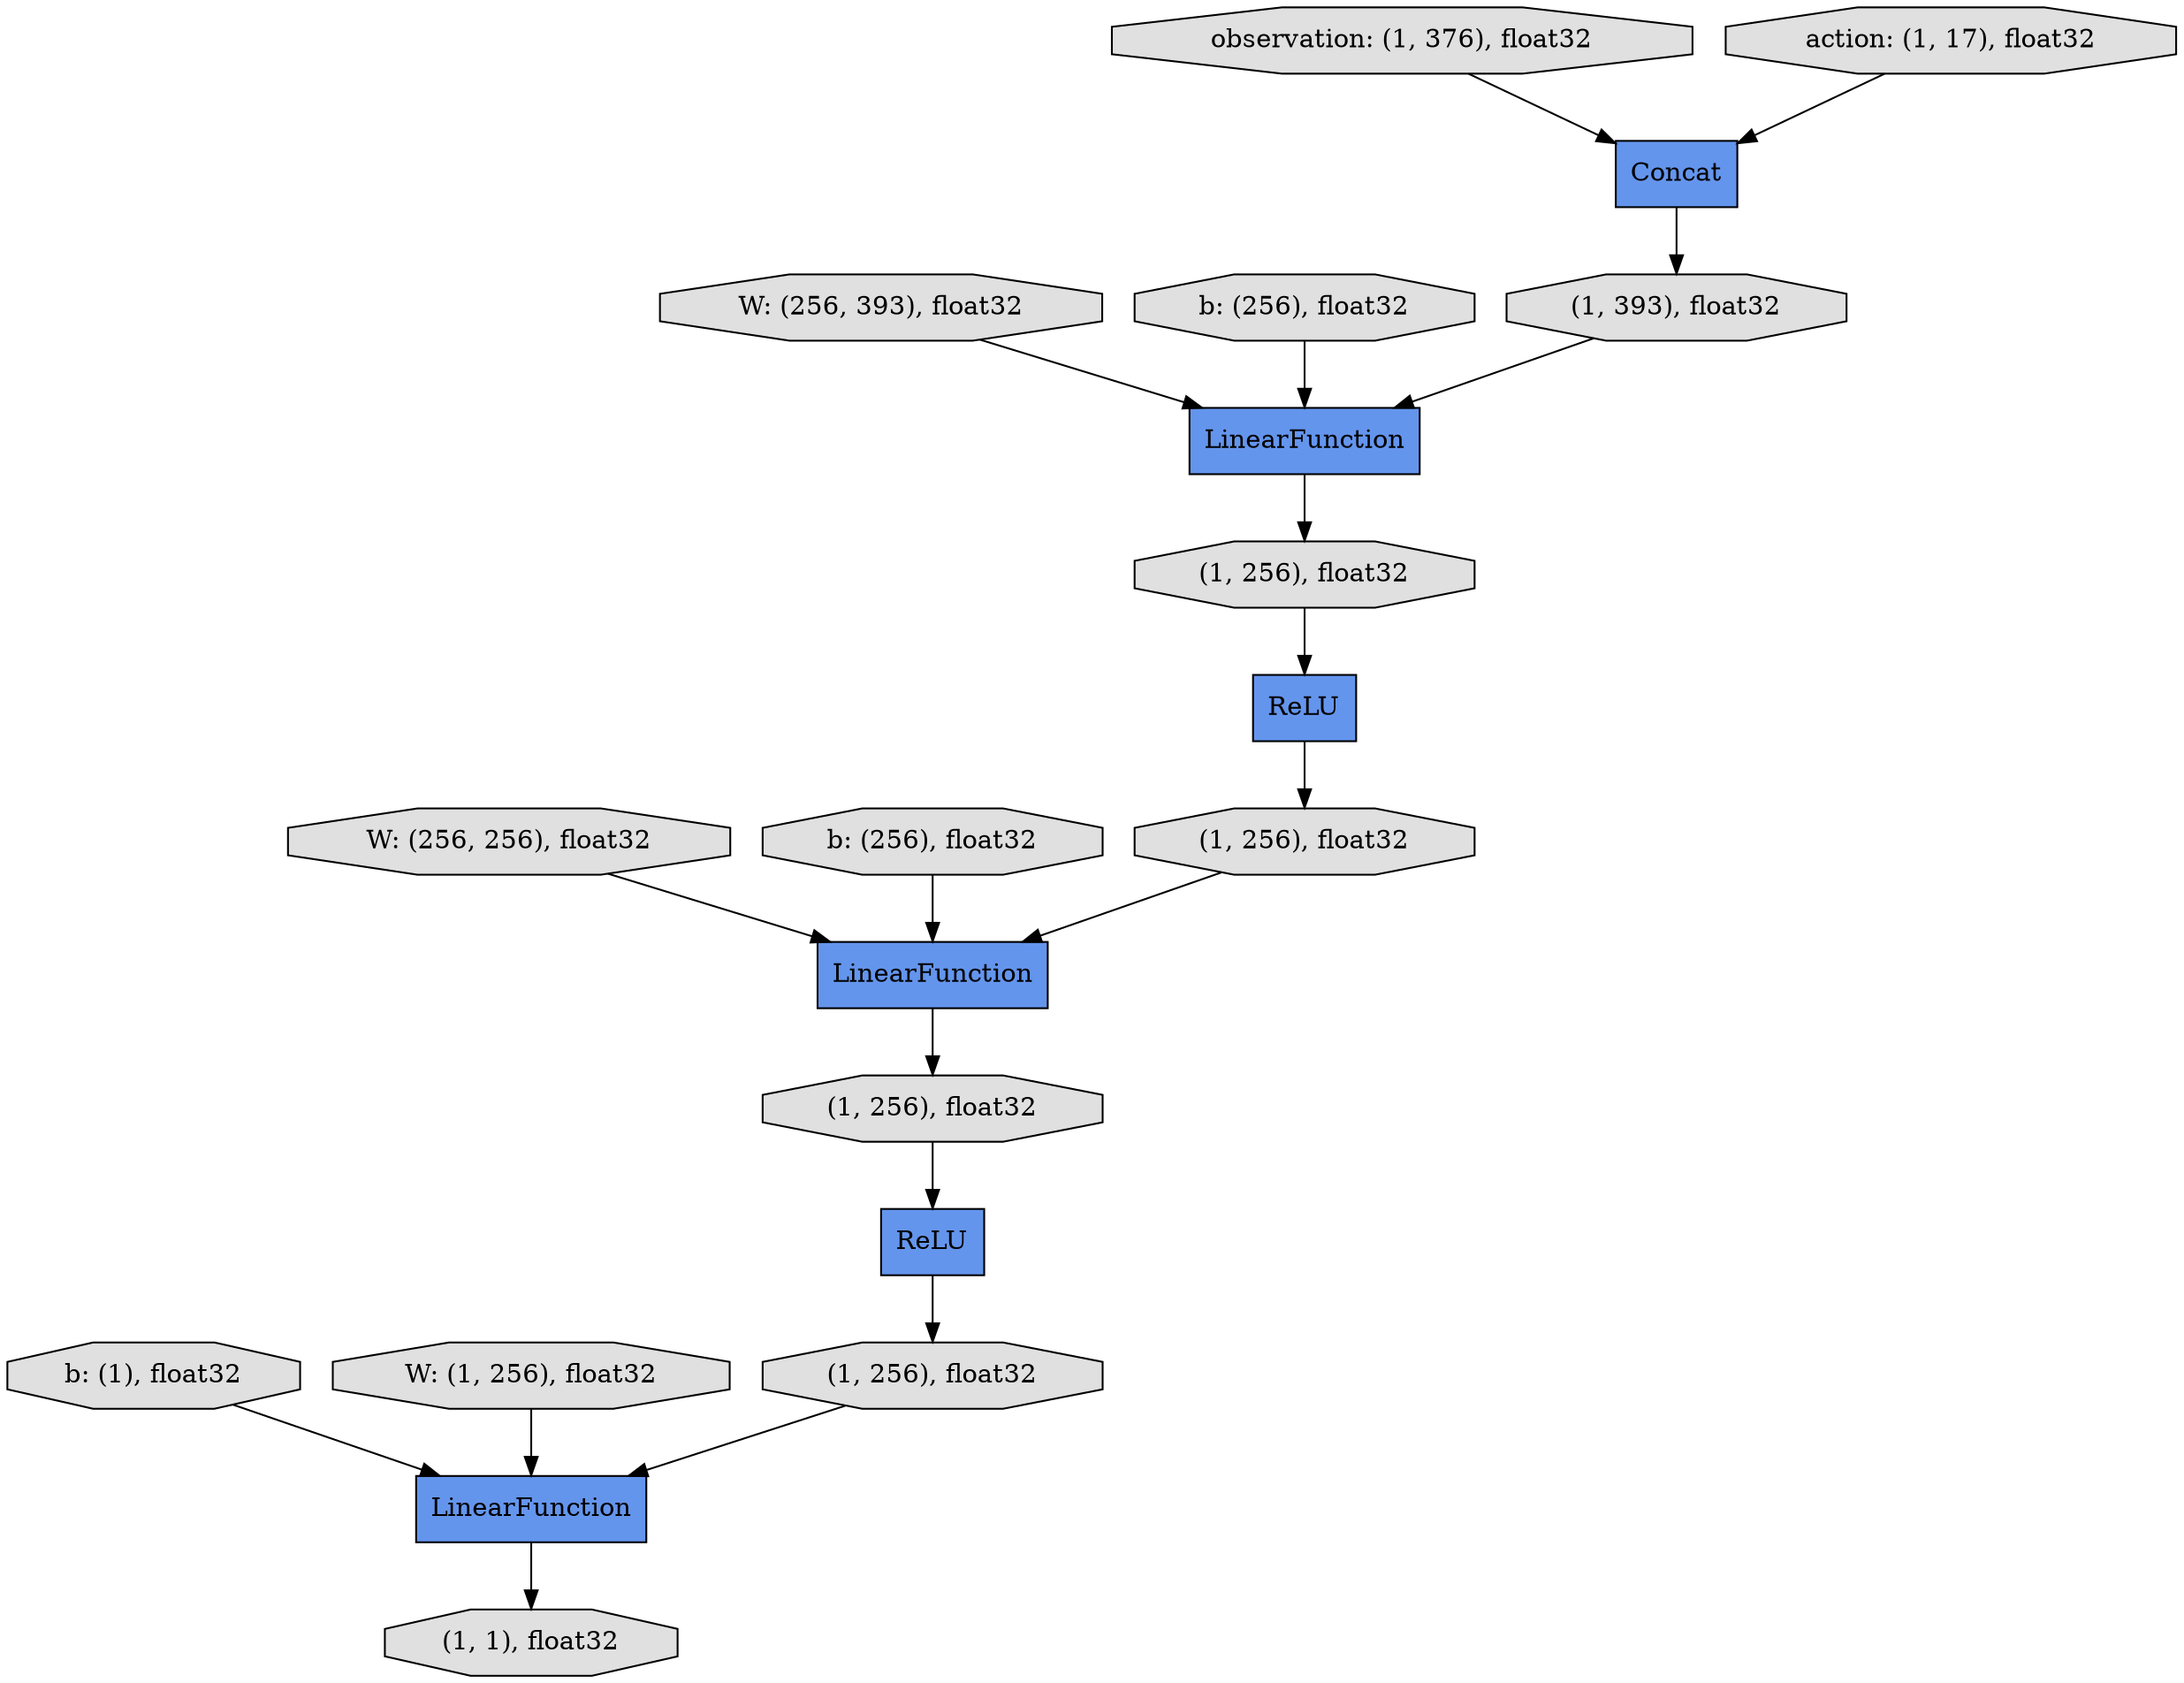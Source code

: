 digraph graphname{rankdir=TB;34817625112 [label="Concat",shape="record",fillcolor="#6495ED",style="filled"];69346697288 [label="b: (1), float32",shape="octagon",fillcolor="#E0E0E0",style="filled"];69346699864 [label="(1, 256), float32",shape="octagon",fillcolor="#E0E0E0",style="filled"];69346675288 [label="W: (256, 393), float32",shape="octagon",fillcolor="#E0E0E0",style="filled"];69346700928 [label="ReLU",shape="record",fillcolor="#6495ED",style="filled"];69346699920 [label="ReLU",shape="record",fillcolor="#6495ED",style="filled"];69346700424 [label="(1, 256), float32",shape="octagon",fillcolor="#E0E0E0",style="filled"];69346775224 [label="(1, 256), float32",shape="octagon",fillcolor="#E0E0E0",style="filled"];69346675904 [label="W: (256, 256), float32",shape="octagon",fillcolor="#E0E0E0",style="filled"];69346699024 [label="LinearFunction",shape="record",fillcolor="#6495ED",style="filled"];69346775336 [label="(1, 1), float32",shape="octagon",fillcolor="#E0E0E0",style="filled"];69346676520 [label="W: (1, 256), float32",shape="octagon",fillcolor="#E0E0E0",style="filled"];69346675512 [label="b: (256), float32",shape="octagon",fillcolor="#E0E0E0",style="filled"];69346698520 [label="observation: (1, 376), float32",shape="octagon",fillcolor="#E0E0E0",style="filled"];69346699640 [label="LinearFunction",shape="record",fillcolor="#6495ED",style="filled"];69346698632 [label="action: (1, 17), float32",shape="octagon",fillcolor="#E0E0E0",style="filled"];69346701208 [label="(1, 256), float32",shape="octagon",fillcolor="#E0E0E0",style="filled"];69346676128 [label="b: (256), float32",shape="octagon",fillcolor="#E0E0E0",style="filled"];69346698688 [label="(1, 393), float32",shape="octagon",fillcolor="#E0E0E0",style="filled"];69346775504 [label="LinearFunction",shape="record",fillcolor="#6495ED",style="filled"];69346697288 -> 69346775504;69346699864 -> 69346699920;69346699024 -> 69346699864;69346700928 -> 69346701208;69346775504 -> 69346775336;69346701208 -> 69346699024;69346698688 -> 69346699640;69346699640 -> 69346700424;69346698520 -> 34817625112;69346775224 -> 69346775504;69346676520 -> 69346775504;69346699920 -> 69346775224;69346675904 -> 69346699024;69346700424 -> 69346700928;69346676128 -> 69346699024;34817625112 -> 69346698688;69346698632 -> 34817625112;69346675512 -> 69346699640;69346675288 -> 69346699640;}